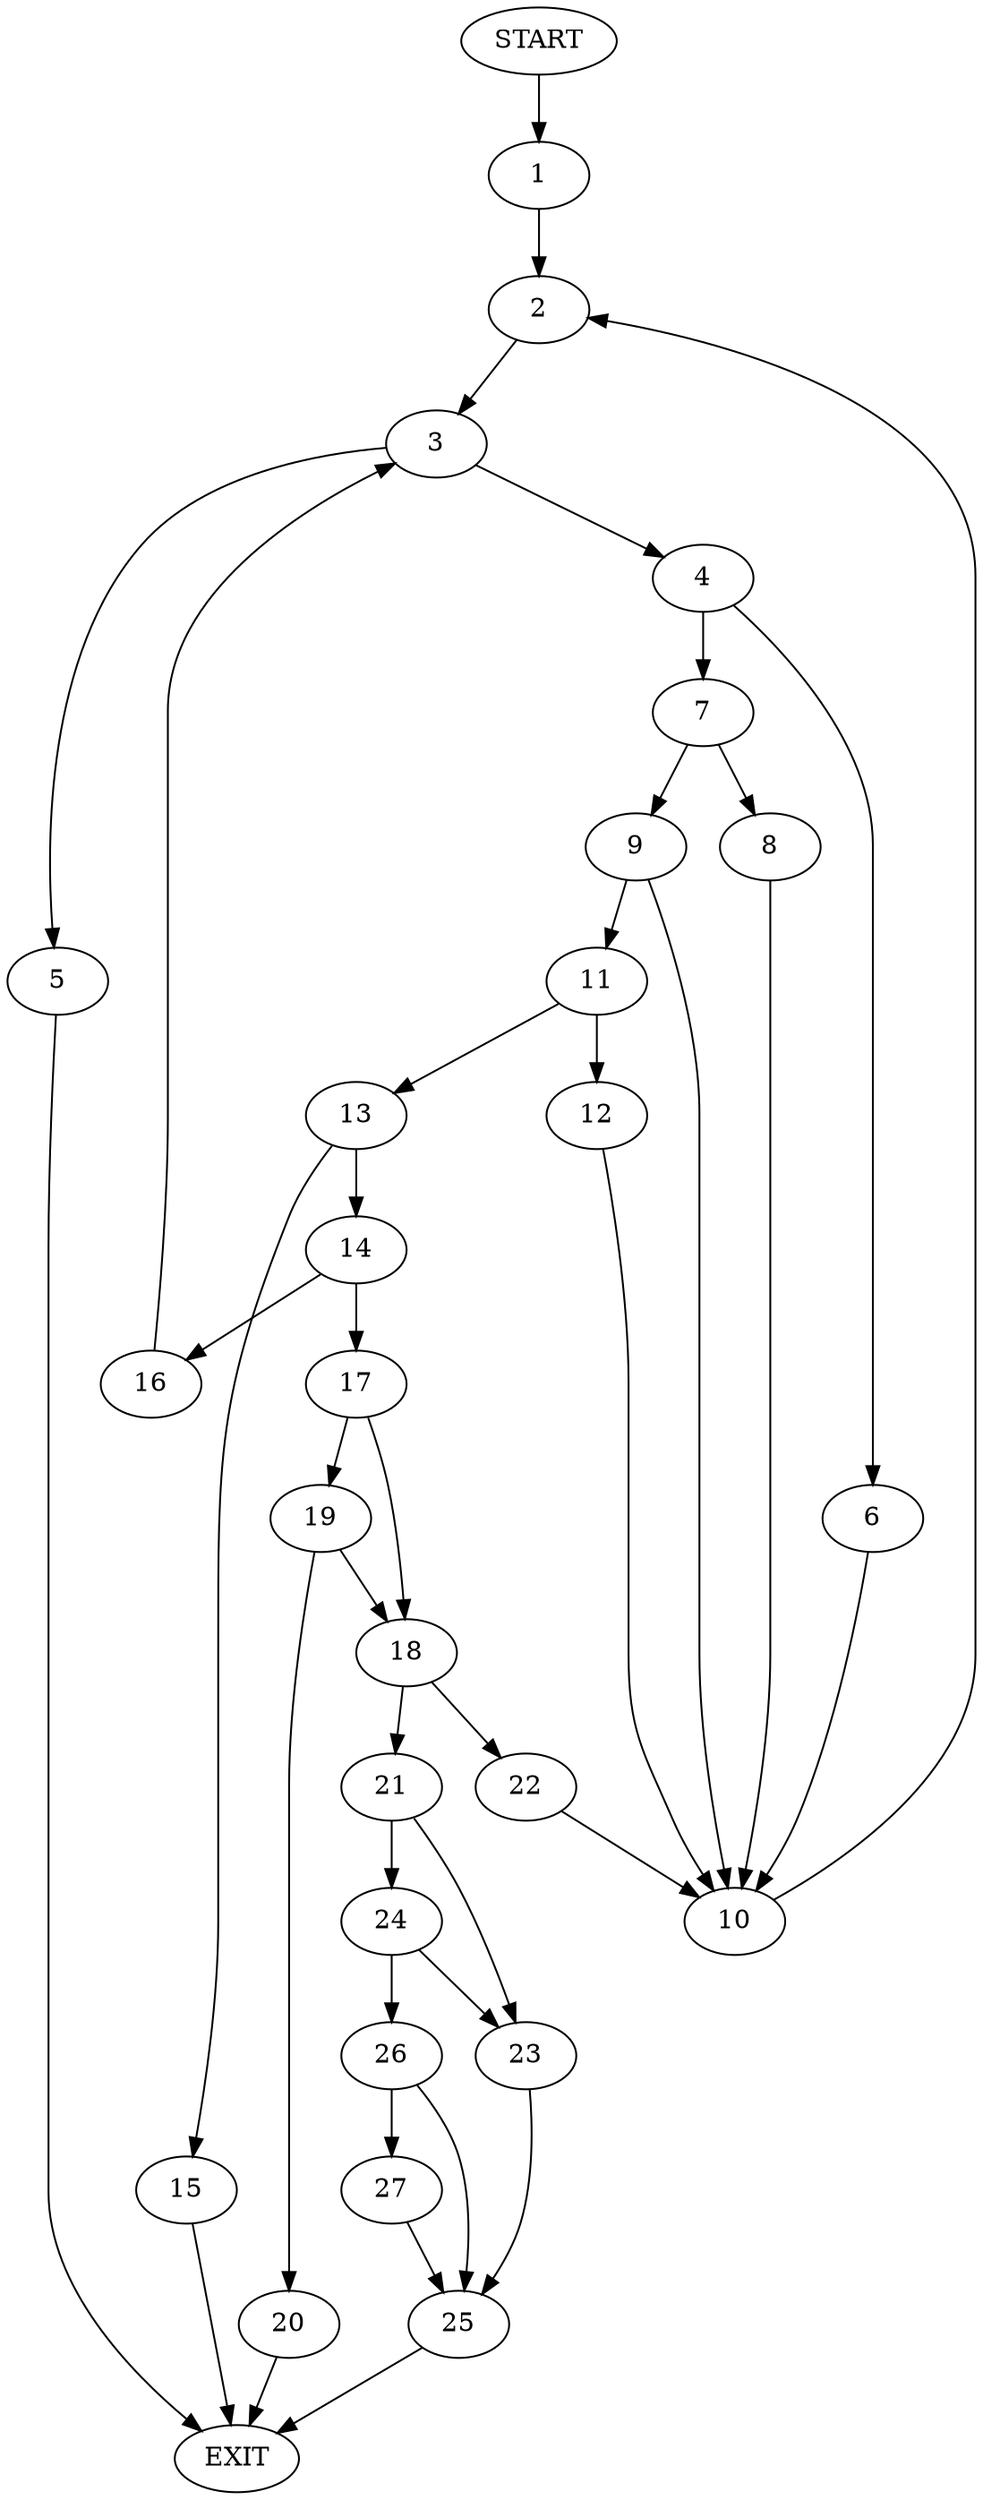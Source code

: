 digraph {
0 [label="START"]
28 [label="EXIT"]
0 -> 1
1 -> 2
2 -> 3
3 -> 4
3 -> 5
5 -> 28
4 -> 6
4 -> 7
7 -> 8
7 -> 9
6 -> 10
10 -> 2
8 -> 10
9 -> 11
9 -> 10
11 -> 12
11 -> 13
13 -> 14
13 -> 15
12 -> 10
15 -> 28
14 -> 16
14 -> 17
16 -> 3
17 -> 18
17 -> 19
19 -> 20
19 -> 18
18 -> 21
18 -> 22
20 -> 28
21 -> 23
21 -> 24
22 -> 10
23 -> 25
24 -> 23
24 -> 26
26 -> 25
26 -> 27
25 -> 28
27 -> 25
}
